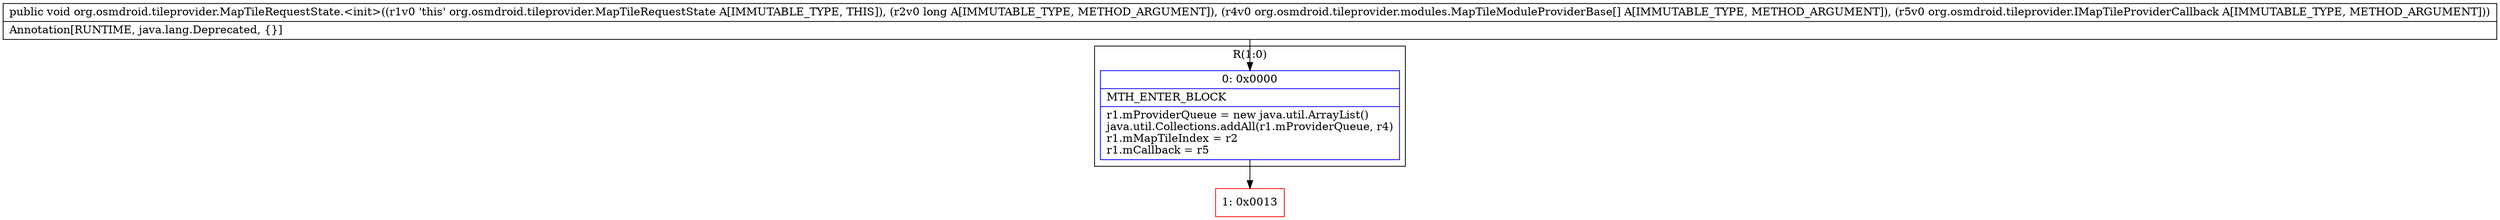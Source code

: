 digraph "CFG fororg.osmdroid.tileprovider.MapTileRequestState.\<init\>(J[Lorg\/osmdroid\/tileprovider\/modules\/MapTileModuleProviderBase;Lorg\/osmdroid\/tileprovider\/IMapTileProviderCallback;)V" {
subgraph cluster_Region_236700388 {
label = "R(1:0)";
node [shape=record,color=blue];
Node_0 [shape=record,label="{0\:\ 0x0000|MTH_ENTER_BLOCK\l|r1.mProviderQueue = new java.util.ArrayList()\ljava.util.Collections.addAll(r1.mProviderQueue, r4)\lr1.mMapTileIndex = r2\lr1.mCallback = r5\l}"];
}
Node_1 [shape=record,color=red,label="{1\:\ 0x0013}"];
MethodNode[shape=record,label="{public void org.osmdroid.tileprovider.MapTileRequestState.\<init\>((r1v0 'this' org.osmdroid.tileprovider.MapTileRequestState A[IMMUTABLE_TYPE, THIS]), (r2v0 long A[IMMUTABLE_TYPE, METHOD_ARGUMENT]), (r4v0 org.osmdroid.tileprovider.modules.MapTileModuleProviderBase[] A[IMMUTABLE_TYPE, METHOD_ARGUMENT]), (r5v0 org.osmdroid.tileprovider.IMapTileProviderCallback A[IMMUTABLE_TYPE, METHOD_ARGUMENT]))  | Annotation[RUNTIME, java.lang.Deprecated, \{\}]\l}"];
MethodNode -> Node_0;
Node_0 -> Node_1;
}

